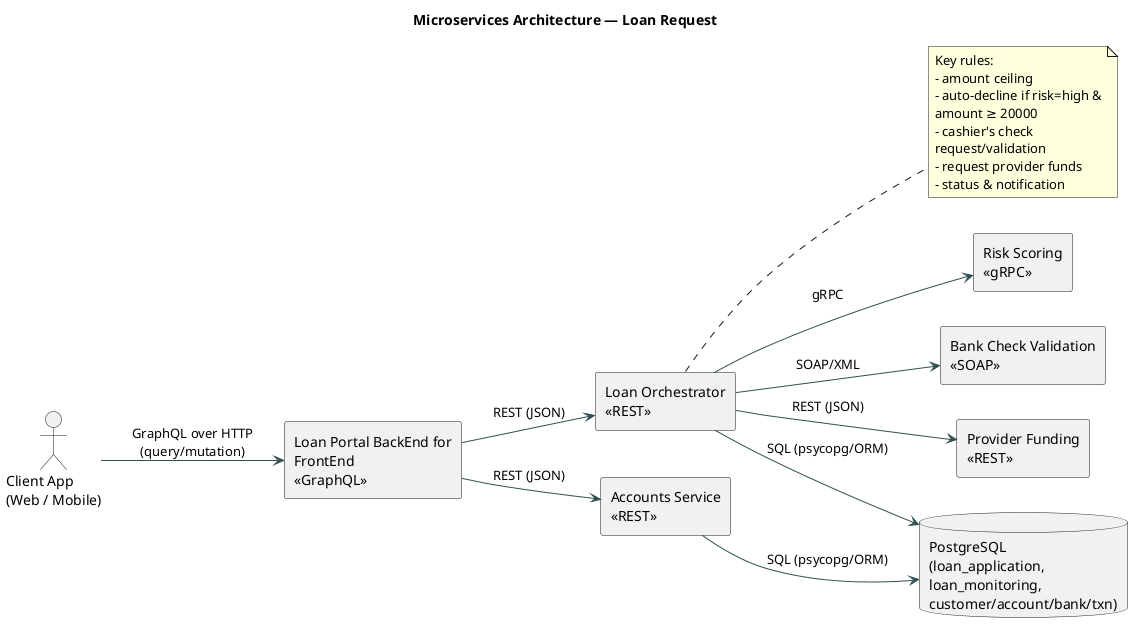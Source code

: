 @startuml

title Microservices Architecture — Loan Request

skinparam componentStyle rectangle
skinparam shadowing false
skinparam wrapWidth 200
skinparam defaultFontName Monospace
left to right direction

actor "Client App\n(Web / Mobile)" as Client

component "Loan Portal BackEnd for FrontEnd\n<<GraphQL>>" as BFF
component "Loan Orchestrator\n<<REST>>" as Orchestrator
component "Accounts Service\n<<REST>>" as Accounts
component "Risk Scoring\n<<gRPC>>" as Risk
component "Bank Check Validation\n<<SOAP>>" as CheckSOAP
component "Provider Funding\n<<REST>>" as Provider
database "PostgreSQL\n(loan_application,\nloan_monitoring,\ncustomer/account/bank/txn)" as DB

' Client ↔ facade relations
Client -[#DarkSlateGray]-> BFF : GraphQL over HTTP\n(query/mutation)

' BFF queries services to aggregate
BFF -[#DarkSlateGray]-> Orchestrator : REST (JSON)
BFF -[#DarkSlateGray]-> Accounts : REST (JSON)

' Orchestrator applies rules & calls partner services
Orchestrator -[#DarkSlateGray]-> Risk : gRPC
Orchestrator -[#DarkSlateGray]-> CheckSOAP : SOAP/XML
Orchestrator -[#DarkSlateGray]-> Provider : REST (JSON)

' Database access
Orchestrator -[#DarkSlateGray]-> DB : SQL (psycopg/ORM)
Accounts -[#DarkSlateGray]-> DB : SQL (psycopg/ORM)

' Helpful notes
note right of Orchestrator
  Key rules:
  - amount ceiling
  - auto-decline if risk=high & amount ≥ 20000
  - cashier's check request/validation
  - request provider funds
  - status & notification
end note

@enduml
